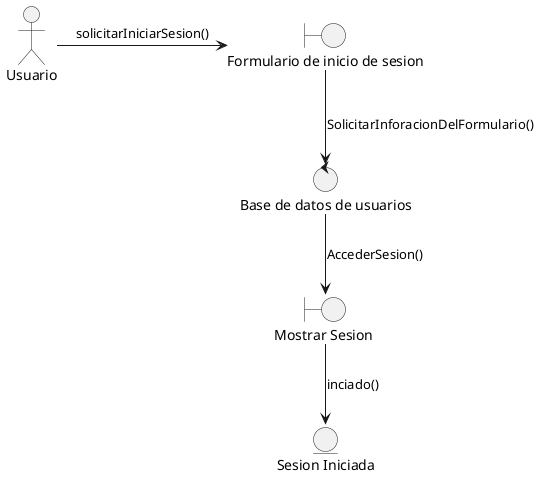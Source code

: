 @startuml DisciplinaDeAnalisisDiagramaDeColaboracionIniciarSesion

:Usuario: as Usuario

boundary "Formulario de inicio de sesion" as iniciar
control "Base de datos de usuarios" as verificacion
boundary "Mostrar Sesion " as Sesion
entity "Sesion Iniciada" as iniciado

Usuario-> iniciar: "solicitarIniciarSesion()"
iniciar--> verificacion: "SolicitarInforacionDelFormulario()"
verificacion --> Sesion: "AccederSesion()"
Sesion --> iniciado:"inciado()"


@enduml
